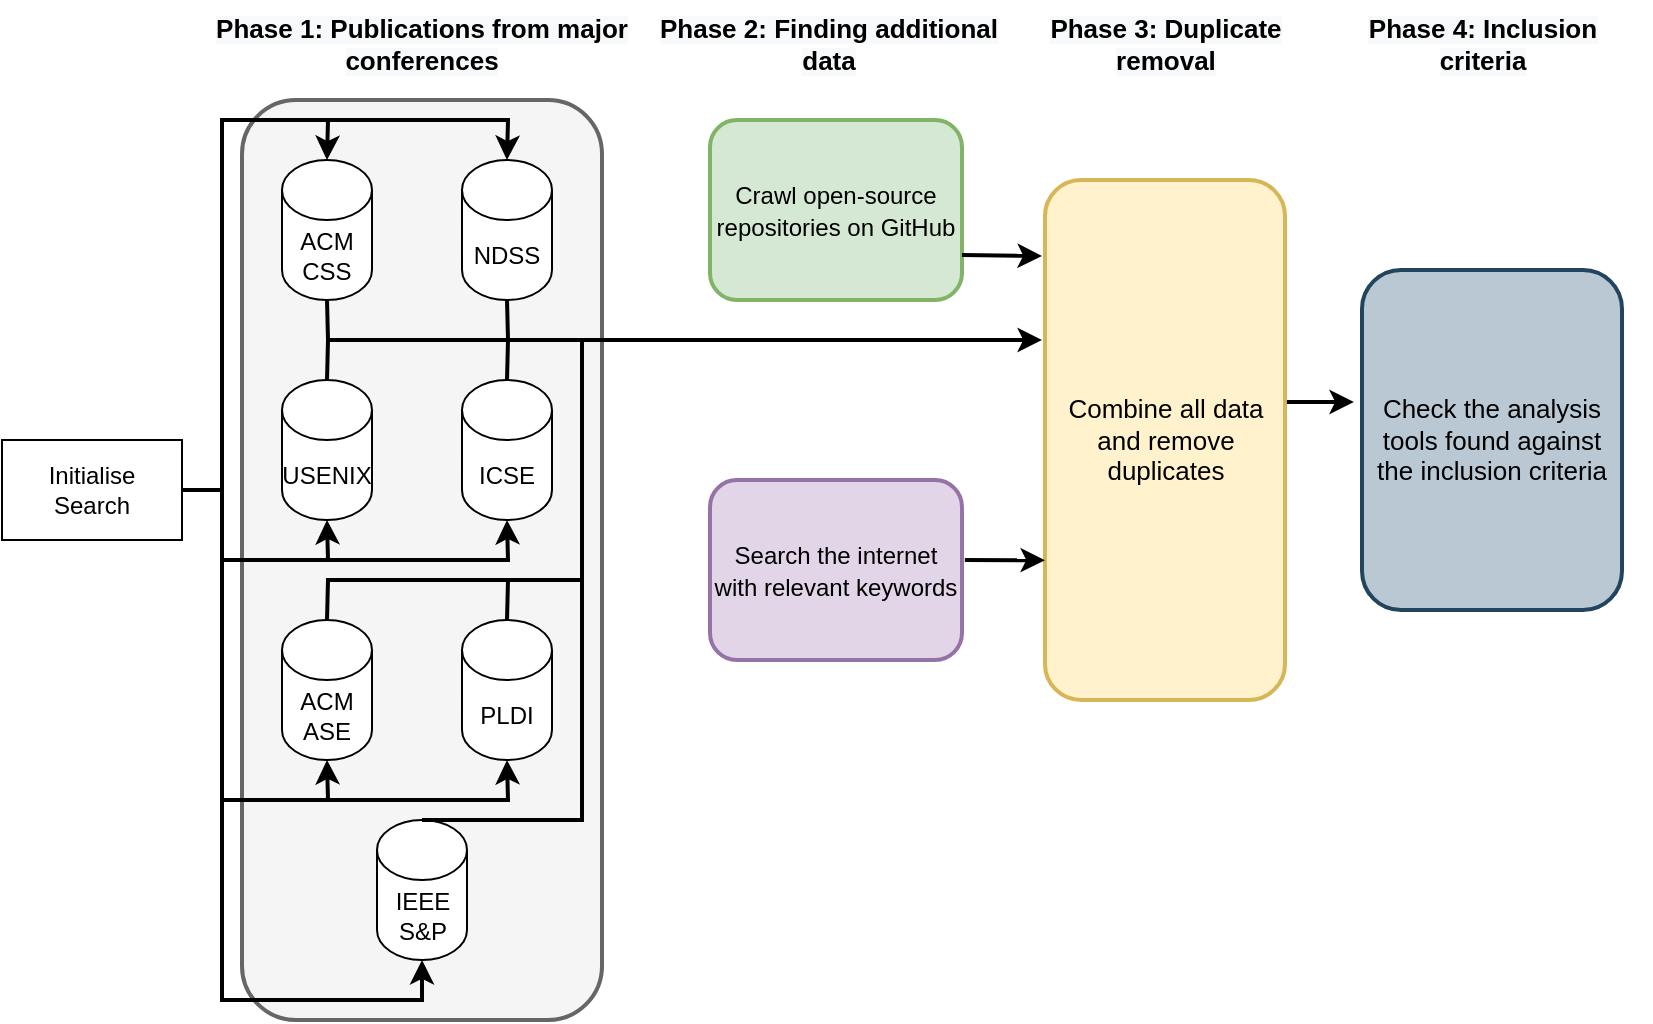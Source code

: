 <mxfile version="20.2.7" type="device"><diagram id="0pBOPpP64ppdU1MJl17_" name="Page-1"><mxGraphModel dx="1426" dy="769" grid="1" gridSize="10" guides="1" tooltips="1" connect="1" arrows="1" fold="1" page="1" pageScale="1" pageWidth="827" pageHeight="1169" math="0" shadow="0"><root><mxCell id="0"/><mxCell id="1" parent="0"/><mxCell id="7oYVFBEa_YTvCA4P96ZB-13" value="" style="rounded=1;whiteSpace=wrap;html=1;strokeWidth=2;fillColor=#f5f5f5;fontColor=#333333;strokeColor=#666666;" parent="1" vertex="1"><mxGeometry x="120" y="50" width="180" height="460" as="geometry"/></mxCell><mxCell id="7oYVFBEa_YTvCA4P96ZB-2" value="Initialise&lt;br&gt;Search" style="rounded=0;whiteSpace=wrap;html=1;" parent="1" vertex="1"><mxGeometry y="220" width="90" height="50" as="geometry"/></mxCell><mxCell id="7oYVFBEa_YTvCA4P96ZB-15" value="ACM&lt;br&gt;CSS" style="shape=cylinder3;whiteSpace=wrap;html=1;boundedLbl=1;backgroundOutline=1;size=15;" parent="1" vertex="1"><mxGeometry x="140" y="80" width="45" height="70" as="geometry"/></mxCell><mxCell id="7oYVFBEa_YTvCA4P96ZB-16" value="&lt;span style=&quot;color: rgb(0, 0, 0); font-family: Helvetica; font-style: normal; font-variant-ligatures: normal; font-variant-caps: normal; letter-spacing: normal; orphans: 2; text-indent: 0px; text-transform: none; widows: 2; word-spacing: 0px; -webkit-text-stroke-width: 0px; background-color: rgb(248, 249, 250); text-decoration-thickness: initial; text-decoration-style: initial; text-decoration-color: initial; float: none; display: inline !important;&quot;&gt;&lt;font style=&quot;font-size: 13px;&quot;&gt;&lt;b&gt;Phase 1:&lt;/b&gt;&lt;b&gt;&amp;nbsp;Publications from m&lt;/b&gt;&lt;b&gt;ajor conferences&lt;/b&gt;&lt;/font&gt;&lt;/span&gt;" style="text;whiteSpace=wrap;html=1;align=center;" parent="1" vertex="1"><mxGeometry x="105" width="210" height="30" as="geometry"/></mxCell><mxCell id="7oYVFBEa_YTvCA4P96ZB-18" value="NDSS" style="shape=cylinder3;whiteSpace=wrap;html=1;boundedLbl=1;backgroundOutline=1;size=15;" parent="1" vertex="1"><mxGeometry x="230" y="80" width="45" height="70" as="geometry"/></mxCell><mxCell id="7oYVFBEa_YTvCA4P96ZB-19" value="USENIX" style="shape=cylinder3;whiteSpace=wrap;html=1;boundedLbl=1;backgroundOutline=1;size=15;" parent="1" vertex="1"><mxGeometry x="140" y="190" width="45" height="70" as="geometry"/></mxCell><mxCell id="7oYVFBEa_YTvCA4P96ZB-20" value="ICSE" style="shape=cylinder3;whiteSpace=wrap;html=1;boundedLbl=1;backgroundOutline=1;size=15;" parent="1" vertex="1"><mxGeometry x="230" y="190" width="45" height="70" as="geometry"/></mxCell><mxCell id="7oYVFBEa_YTvCA4P96ZB-21" value="ACM&lt;br&gt;ASE" style="shape=cylinder3;whiteSpace=wrap;html=1;boundedLbl=1;backgroundOutline=1;size=15;" parent="1" vertex="1"><mxGeometry x="140" y="310" width="45" height="70" as="geometry"/></mxCell><mxCell id="7oYVFBEa_YTvCA4P96ZB-25" value="" style="endArrow=classic;html=1;rounded=0;fontSize=13;exitX=1;exitY=0.5;exitDx=0;exitDy=0;entryX=0.5;entryY=0;entryDx=0;entryDy=0;entryPerimeter=0;strokeWidth=2;" parent="1" source="7oYVFBEa_YTvCA4P96ZB-2" target="7oYVFBEa_YTvCA4P96ZB-15" edge="1"><mxGeometry width="50" height="50" relative="1" as="geometry"><mxPoint x="70" y="140" as="sourcePoint"/><mxPoint x="110" y="80" as="targetPoint"/><Array as="points"><mxPoint x="110" y="245"/><mxPoint x="110" y="60"/><mxPoint x="163" y="60"/></Array></mxGeometry></mxCell><mxCell id="7oYVFBEa_YTvCA4P96ZB-26" value="" style="endArrow=classic;html=1;rounded=0;fontSize=13;entryX=0.5;entryY=0;entryDx=0;entryDy=0;entryPerimeter=0;strokeWidth=2;" parent="1" target="7oYVFBEa_YTvCA4P96ZB-18" edge="1"><mxGeometry width="50" height="50" relative="1" as="geometry"><mxPoint x="160" y="60" as="sourcePoint"/><mxPoint x="240" y="50" as="targetPoint"/><Array as="points"><mxPoint x="253" y="60"/></Array></mxGeometry></mxCell><mxCell id="7oYVFBEa_YTvCA4P96ZB-27" value="" style="endArrow=classic;html=1;rounded=0;fontSize=13;entryX=0.5;entryY=1;entryDx=0;entryDy=0;entryPerimeter=0;strokeWidth=2;" parent="1" target="7oYVFBEa_YTvCA4P96ZB-19" edge="1"><mxGeometry width="50" height="50" relative="1" as="geometry"><mxPoint x="110" y="170" as="sourcePoint"/><mxPoint x="110" y="260" as="targetPoint"/><Array as="points"><mxPoint x="110" y="280"/><mxPoint x="163" y="280"/></Array></mxGeometry></mxCell><mxCell id="7oYVFBEa_YTvCA4P96ZB-28" value="" style="endArrow=classic;html=1;rounded=0;fontSize=13;entryX=0.5;entryY=1;entryDx=0;entryDy=0;entryPerimeter=0;strokeWidth=2;" parent="1" target="7oYVFBEa_YTvCA4P96ZB-20" edge="1"><mxGeometry width="50" height="50" relative="1" as="geometry"><mxPoint x="160" y="280" as="sourcePoint"/><mxPoint x="250" y="220" as="targetPoint"/><Array as="points"><mxPoint x="253" y="280"/></Array></mxGeometry></mxCell><mxCell id="7oYVFBEa_YTvCA4P96ZB-29" value="" style="endArrow=classic;html=1;rounded=0;fontSize=13;entryX=0.5;entryY=1;entryDx=0;entryDy=0;entryPerimeter=0;strokeWidth=2;" parent="1" target="7oYVFBEa_YTvCA4P96ZB-21" edge="1"><mxGeometry width="50" height="50" relative="1" as="geometry"><mxPoint x="110" y="280" as="sourcePoint"/><mxPoint x="130" y="400" as="targetPoint"/><Array as="points"><mxPoint x="110" y="400"/><mxPoint x="163" y="400"/></Array></mxGeometry></mxCell><mxCell id="7oYVFBEa_YTvCA4P96ZB-32" value="" style="endArrow=none;html=1;rounded=0;fontSize=13;exitX=0.5;exitY=1;exitDx=0;exitDy=0;exitPerimeter=0;entryX=0.5;entryY=1;entryDx=0;entryDy=0;entryPerimeter=0;strokeWidth=2;" parent="1" source="7oYVFBEa_YTvCA4P96ZB-15" target="7oYVFBEa_YTvCA4P96ZB-18" edge="1"><mxGeometry width="50" height="50" relative="1" as="geometry"><mxPoint x="180" y="200" as="sourcePoint"/><mxPoint x="230" y="150" as="targetPoint"/><Array as="points"><mxPoint x="163" y="170"/><mxPoint x="253" y="170"/></Array></mxGeometry></mxCell><mxCell id="7oYVFBEa_YTvCA4P96ZB-33" value="" style="endArrow=none;html=1;rounded=0;fontSize=13;exitX=0.5;exitY=0;exitDx=0;exitDy=0;exitPerimeter=0;strokeWidth=2;" parent="1" source="7oYVFBEa_YTvCA4P96ZB-19" edge="1"><mxGeometry width="50" height="50" relative="1" as="geometry"><mxPoint x="130" y="210" as="sourcePoint"/><mxPoint x="163" y="170" as="targetPoint"/></mxGeometry></mxCell><mxCell id="7oYVFBEa_YTvCA4P96ZB-35" value="" style="endArrow=none;html=1;rounded=0;fontSize=13;entryX=0.5;entryY=0;entryDx=0;entryDy=0;entryPerimeter=0;strokeWidth=2;" parent="1" target="7oYVFBEa_YTvCA4P96ZB-20" edge="1"><mxGeometry width="50" height="50" relative="1" as="geometry"><mxPoint x="253" y="170" as="sourcePoint"/><mxPoint x="173" y="180" as="targetPoint"/></mxGeometry></mxCell><mxCell id="7oYVFBEa_YTvCA4P96ZB-36" value="" style="endArrow=classic;html=1;rounded=0;fontSize=13;strokeColor=default;endFill=1;strokeWidth=2;" parent="1" edge="1"><mxGeometry width="50" height="50" relative="1" as="geometry"><mxPoint x="250" y="170" as="sourcePoint"/><mxPoint x="520" y="170" as="targetPoint"/><Array as="points"><mxPoint x="320" y="170"/></Array></mxGeometry></mxCell><mxCell id="7oYVFBEa_YTvCA4P96ZB-38" value="" style="endArrow=none;html=1;rounded=0;fontSize=13;exitX=0.5;exitY=0;exitDx=0;exitDy=0;exitPerimeter=0;strokeWidth=2;" parent="1" source="7oYVFBEa_YTvCA4P96ZB-21" edge="1"><mxGeometry width="50" height="50" relative="1" as="geometry"><mxPoint x="270" y="220" as="sourcePoint"/><mxPoint x="290" y="170" as="targetPoint"/><Array as="points"><mxPoint x="163" y="290"/><mxPoint x="290" y="290"/></Array></mxGeometry></mxCell><mxCell id="7oYVFBEa_YTvCA4P96ZB-40" value="&lt;span style=&quot;color: rgb(0, 0, 0); font-family: Helvetica; font-style: normal; font-variant-ligatures: normal; font-variant-caps: normal; letter-spacing: normal; orphans: 2; text-indent: 0px; text-transform: none; widows: 2; word-spacing: 0px; -webkit-text-stroke-width: 0px; background-color: rgb(248, 249, 250); text-decoration-thickness: initial; text-decoration-style: initial; text-decoration-color: initial; float: none; display: inline !important;&quot;&gt;&lt;font style=&quot;font-size: 13px;&quot;&gt;&lt;b&gt;Phase 2: Finding additional data&lt;/b&gt;&lt;/font&gt;&lt;/span&gt;" style="text;whiteSpace=wrap;html=1;align=center;" parent="1" vertex="1"><mxGeometry x="325" width="177" height="30" as="geometry"/></mxCell><mxCell id="7oYVFBEa_YTvCA4P96ZB-42" value="&lt;span style=&quot;font-size: 12px;&quot;&gt;Crawl open-source repositories on GitHub&lt;/span&gt;" style="rounded=1;whiteSpace=wrap;html=1;fontSize=13;strokeWidth=2;fillColor=#d5e8d4;strokeColor=#82b366;" parent="1" vertex="1"><mxGeometry x="354" y="60" width="126" height="90" as="geometry"/></mxCell><mxCell id="7oYVFBEa_YTvCA4P96ZB-44" value="&lt;span style=&quot;font-size: 12px;&quot;&gt;Search the internet with relevant keywords&lt;/span&gt;" style="rounded=1;whiteSpace=wrap;html=1;fontSize=13;strokeWidth=2;fillColor=#e1d5e7;strokeColor=#9673a6;" parent="1" vertex="1"><mxGeometry x="354" y="240" width="126" height="90" as="geometry"/></mxCell><mxCell id="7oYVFBEa_YTvCA4P96ZB-46" value="&lt;span style=&quot;color: rgb(0, 0, 0); font-family: Helvetica; font-style: normal; font-variant-ligatures: normal; font-variant-caps: normal; letter-spacing: normal; orphans: 2; text-indent: 0px; text-transform: none; widows: 2; word-spacing: 0px; -webkit-text-stroke-width: 0px; background-color: rgb(248, 249, 250); text-decoration-thickness: initial; text-decoration-style: initial; text-decoration-color: initial; float: none; display: inline !important;&quot;&gt;&lt;font style=&quot;font-size: 13px;&quot;&gt;&lt;b&gt;Phase 4: Inclusion &lt;br&gt;criteria&lt;/b&gt;&lt;/font&gt;&lt;/span&gt;" style="text;whiteSpace=wrap;html=1;align=center;" parent="1" vertex="1"><mxGeometry x="655.75" width="168.5" height="30" as="geometry"/></mxCell><mxCell id="7oYVFBEa_YTvCA4P96ZB-57" value="&lt;span style=&quot;color: rgb(0, 0, 0); font-family: Helvetica; font-style: normal; font-variant-ligatures: normal; font-variant-caps: normal; letter-spacing: normal; orphans: 2; text-indent: 0px; text-transform: none; widows: 2; word-spacing: 0px; -webkit-text-stroke-width: 0px; background-color: rgb(248, 249, 250); text-decoration-thickness: initial; text-decoration-style: initial; text-decoration-color: initial; float: none; display: inline !important;&quot;&gt;&lt;font style=&quot;font-size: 13px;&quot;&gt;&lt;b&gt;Phase 3: Duplicate&lt;br&gt;removal&lt;br&gt;&lt;/b&gt;&lt;/font&gt;&lt;/span&gt;" style="text;whiteSpace=wrap;html=1;align=center;" parent="1" vertex="1"><mxGeometry x="515.75" width="131.5" height="25" as="geometry"/></mxCell><mxCell id="7oYVFBEa_YTvCA4P96ZB-58" value="Combine all data and remove duplicates" style="rounded=1;whiteSpace=wrap;html=1;fontSize=13;strokeWidth=2;fillColor=#fff2cc;strokeColor=#d6b656;" parent="1" vertex="1"><mxGeometry x="521.5" y="90" width="120" height="260" as="geometry"/></mxCell><mxCell id="7oYVFBEa_YTvCA4P96ZB-60" value="" style="endArrow=classic;html=1;rounded=0;fontSize=13;strokeColor=default;strokeWidth=2;exitX=1;exitY=0.75;exitDx=0;exitDy=0;" parent="1" source="7oYVFBEa_YTvCA4P96ZB-42" edge="1"><mxGeometry width="50" height="50" relative="1" as="geometry"><mxPoint x="490" y="130" as="sourcePoint"/><mxPoint x="520" y="128" as="targetPoint"/></mxGeometry></mxCell><mxCell id="7oYVFBEa_YTvCA4P96ZB-61" value="" style="endArrow=classic;html=1;rounded=0;fontSize=13;strokeColor=default;strokeWidth=2;exitX=1;exitY=0.5;exitDx=0;exitDy=0;entryX=-0.012;entryY=0.135;entryDx=0;entryDy=0;entryPerimeter=0;" parent="1" edge="1"><mxGeometry width="50" height="50" relative="1" as="geometry"><mxPoint x="481.44" y="280" as="sourcePoint"/><mxPoint x="521.5" y="280.1" as="targetPoint"/></mxGeometry></mxCell><mxCell id="7oYVFBEa_YTvCA4P96ZB-65" value="Check the analysis tools found against the inclusion criteria" style="rounded=1;whiteSpace=wrap;html=1;fontSize=13;strokeWidth=2;fillColor=#bac8d3;strokeColor=#23445d;" parent="1" vertex="1"><mxGeometry x="680" y="135" width="130" height="170" as="geometry"/></mxCell><mxCell id="7oYVFBEa_YTvCA4P96ZB-67" value="" style="endArrow=classic;html=1;rounded=0;fontSize=13;strokeColor=default;strokeWidth=2;exitX=1.008;exitY=0.427;exitDx=0;exitDy=0;exitPerimeter=0;entryX=-0.031;entryY=0.388;entryDx=0;entryDy=0;entryPerimeter=0;" parent="1" source="7oYVFBEa_YTvCA4P96ZB-58" target="7oYVFBEa_YTvCA4P96ZB-65" edge="1"><mxGeometry width="50" height="50" relative="1" as="geometry"><mxPoint x="650" y="190" as="sourcePoint"/><mxPoint x="670" y="230" as="targetPoint"/></mxGeometry></mxCell><mxCell id="3ZIx2em5hSXjgyHssWlT-2" value="PLDI" style="shape=cylinder3;whiteSpace=wrap;html=1;boundedLbl=1;backgroundOutline=1;size=15;" parent="1" vertex="1"><mxGeometry x="230" y="310" width="45" height="70" as="geometry"/></mxCell><mxCell id="3ZIx2em5hSXjgyHssWlT-3" value="" style="endArrow=none;html=1;rounded=0;exitX=0.5;exitY=0;exitDx=0;exitDy=0;exitPerimeter=0;strokeWidth=2;" parent="1" source="3ZIx2em5hSXjgyHssWlT-2" edge="1"><mxGeometry width="50" height="50" relative="1" as="geometry"><mxPoint x="200" y="350" as="sourcePoint"/><mxPoint x="253" y="290" as="targetPoint"/></mxGeometry></mxCell><mxCell id="3ZIx2em5hSXjgyHssWlT-5" value="" style="endArrow=classic;html=1;rounded=0;strokeWidth=2;entryX=0.5;entryY=1;entryDx=0;entryDy=0;entryPerimeter=0;" parent="1" target="3ZIx2em5hSXjgyHssWlT-2" edge="1"><mxGeometry width="50" height="50" relative="1" as="geometry"><mxPoint x="160" y="400" as="sourcePoint"/><mxPoint x="230" y="350" as="targetPoint"/><Array as="points"><mxPoint x="253" y="400"/></Array></mxGeometry></mxCell><mxCell id="h_-DmIDhc1EzVg9DDxjJ-1" value="IEEE&lt;br&gt;S&amp;amp;P" style="shape=cylinder3;whiteSpace=wrap;html=1;boundedLbl=1;backgroundOutline=1;size=15;" parent="1" vertex="1"><mxGeometry x="187.5" y="410" width="45" height="70" as="geometry"/></mxCell><mxCell id="h_-DmIDhc1EzVg9DDxjJ-3" value="" style="endArrow=none;html=1;rounded=0;strokeWidth=2;exitX=0.5;exitY=0;exitDx=0;exitDy=0;exitPerimeter=0;endFill=0;" parent="1" source="h_-DmIDhc1EzVg9DDxjJ-1" edge="1"><mxGeometry width="50" height="50" relative="1" as="geometry"><mxPoint x="230" y="410" as="sourcePoint"/><mxPoint x="290" y="290" as="targetPoint"/><Array as="points"><mxPoint x="290" y="410"/></Array></mxGeometry></mxCell><mxCell id="qlhSdsiYWCRNKHl_579N-1" value="" style="endArrow=classic;html=1;rounded=0;entryX=0.5;entryY=1;entryDx=0;entryDy=0;entryPerimeter=0;strokeWidth=2;" edge="1" parent="1" target="h_-DmIDhc1EzVg9DDxjJ-1"><mxGeometry width="50" height="50" relative="1" as="geometry"><mxPoint x="110" y="400" as="sourcePoint"/><mxPoint x="100" y="370" as="targetPoint"/><Array as="points"><mxPoint x="110" y="500"/><mxPoint x="210" y="500"/></Array></mxGeometry></mxCell></root></mxGraphModel></diagram></mxfile>